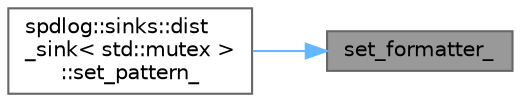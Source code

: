 digraph "set_formatter_"
{
 // LATEX_PDF_SIZE
  bgcolor="transparent";
  edge [fontname=Helvetica,fontsize=10,labelfontname=Helvetica,labelfontsize=10];
  node [fontname=Helvetica,fontsize=10,shape=box,height=0.2,width=0.4];
  rankdir="RL";
  Node1 [id="Node000001",label="set_formatter_",height=0.2,width=0.4,color="gray40", fillcolor="grey60", style="filled", fontcolor="black",tooltip=" "];
  Node1 -> Node2 [id="edge1_Node000001_Node000002",dir="back",color="steelblue1",style="solid",tooltip=" "];
  Node2 [id="Node000002",label="spdlog::sinks::dist\l_sink\< std::mutex \>\l::set_pattern_",height=0.2,width=0.4,color="grey40", fillcolor="white", style="filled",URL="$classspdlog_1_1sinks_1_1dist__sink.html#a853a2f149148aecfd20db24486d1afbc",tooltip=" "];
}
